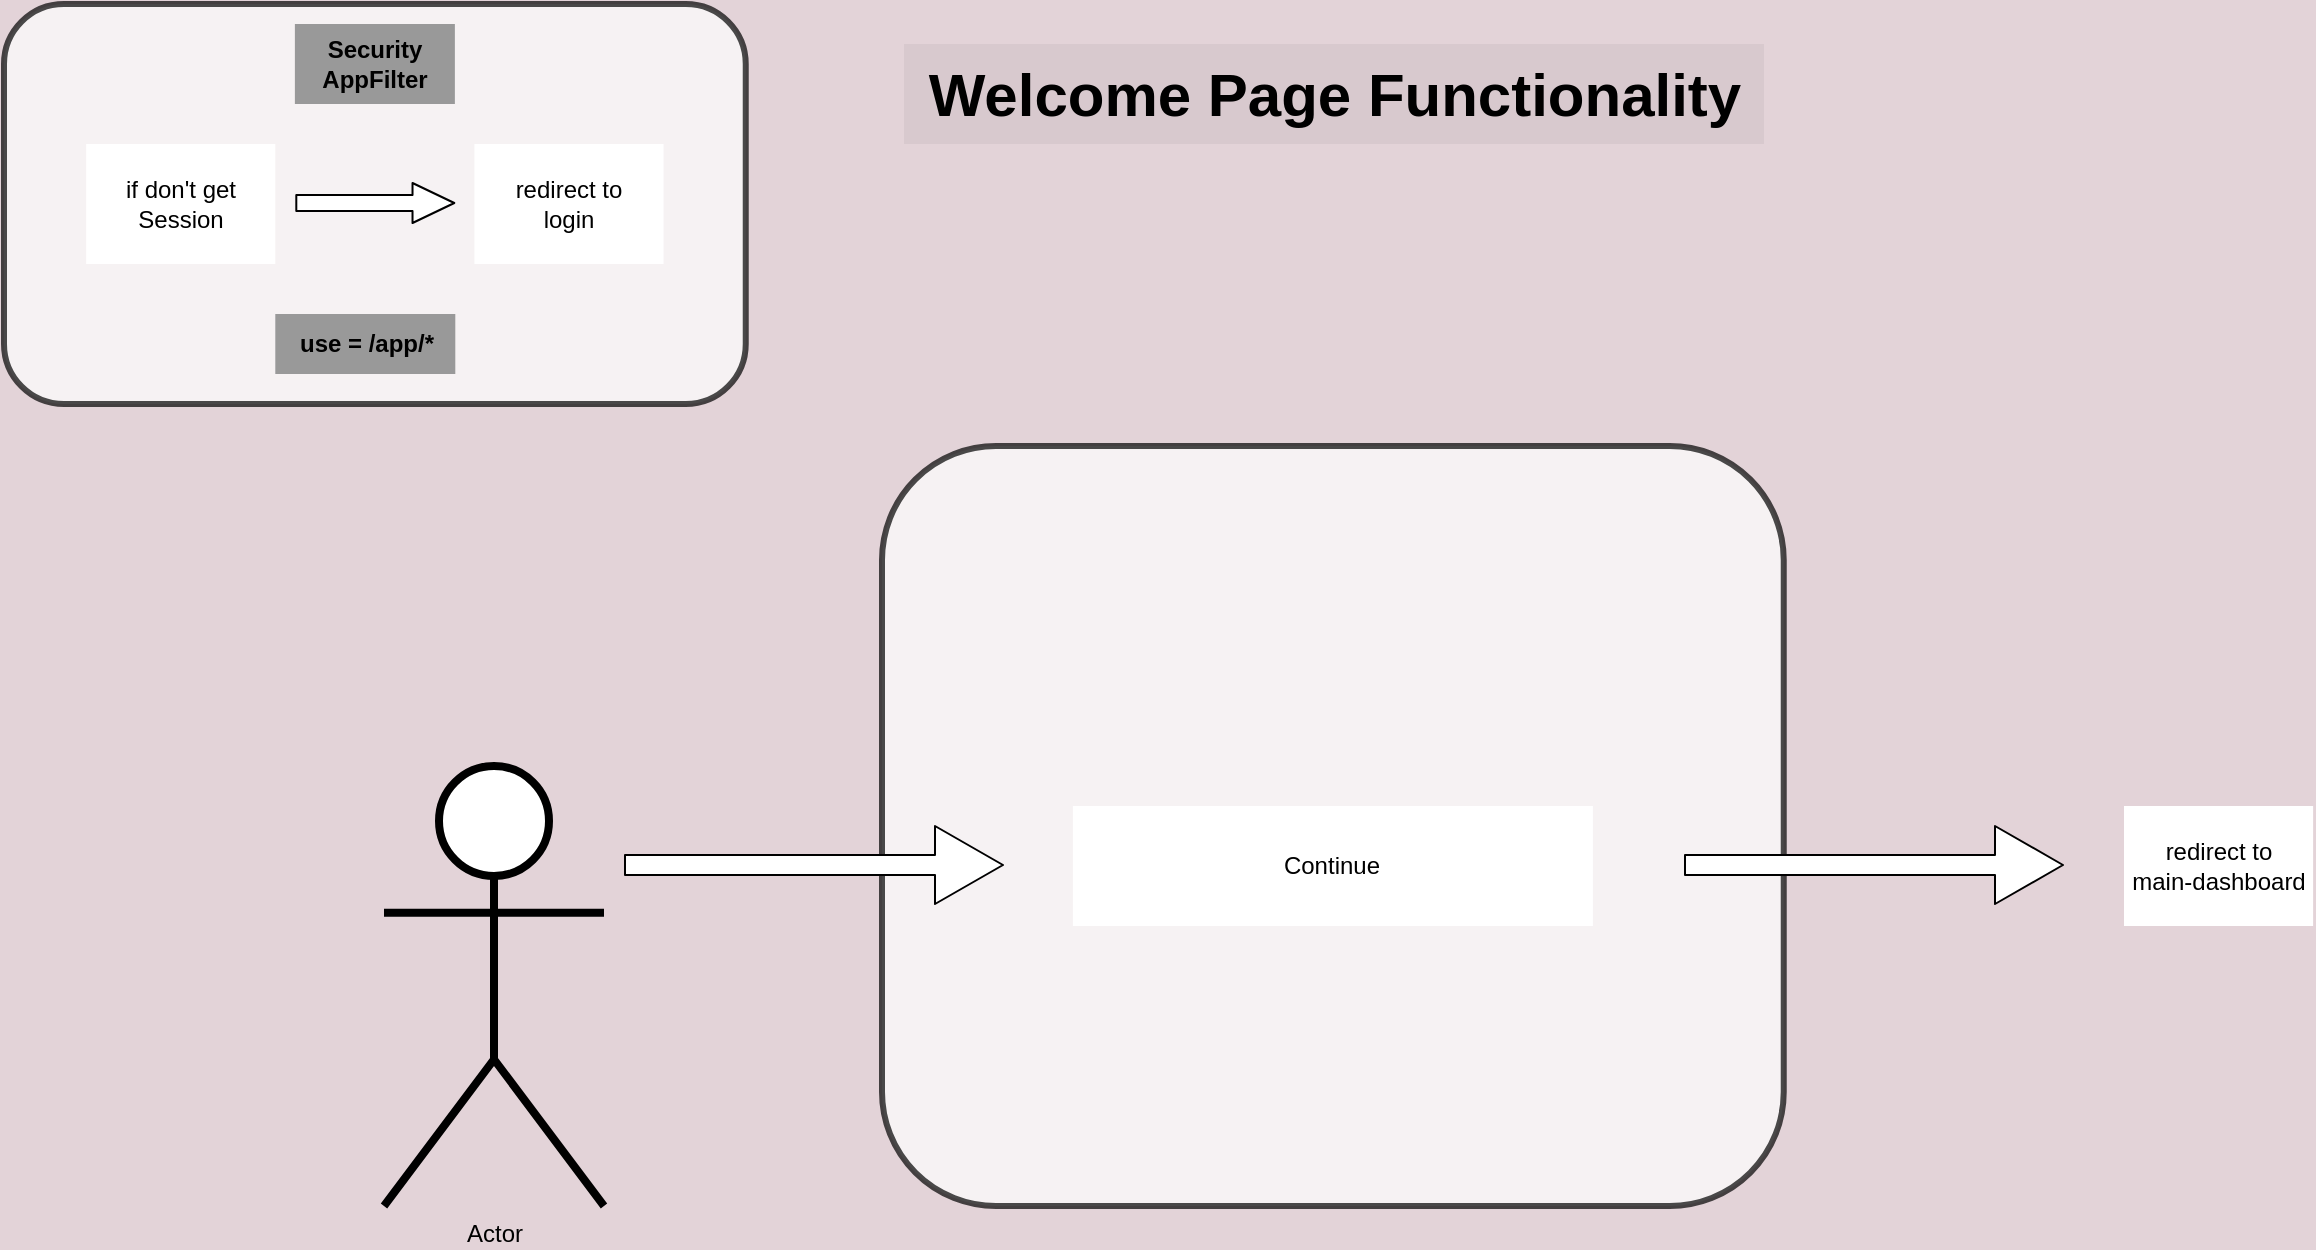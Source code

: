 <mxfile>
    <diagram id="Pwh17KiYS3t1jNNCGKba" name="Page-1">
        <mxGraphModel dx="2555" dy="792" grid="1" gridSize="10" guides="1" tooltips="1" connect="1" arrows="1" fold="1" page="1" pageScale="1" pageWidth="1169" pageHeight="827" background="#E3D3D8" math="0" shadow="0">
            <root>
                <mxCell id="0"/>
                <mxCell id="1" parent="0"/>
                <mxCell id="58" value="" style="rounded=1;whiteSpace=wrap;html=1;shadow=0;strokeWidth=3;fontColor=#000000;opacity=70;" parent="1" vertex="1">
                    <mxGeometry x="359" y="241" width="450.87" height="380" as="geometry"/>
                </mxCell>
                <mxCell id="67" value="&lt;font style=&quot;font-size: 30px;&quot; color=&quot;#000000&quot;&gt;Welcome Page Functionality&lt;br&gt;&lt;/font&gt;" style="text;html=1;align=center;verticalAlign=middle;resizable=0;points=[];autosize=1;strokeColor=none;fillColor=#d8c9ce;shadow=0;strokeWidth=3;fontStyle=1" parent="1" vertex="1">
                    <mxGeometry x="370" y="40" width="430" height="50" as="geometry"/>
                </mxCell>
                <mxCell id="81" value="Actor" style="shape=umlActor;verticalLabelPosition=bottom;verticalAlign=top;html=1;outlineConnect=0;strokeColor=#000000;strokeWidth=4;fontColor=#000000;" parent="1" vertex="1">
                    <mxGeometry x="110" y="401" width="110" height="220" as="geometry"/>
                </mxCell>
                <mxCell id="97" value="Continue" style="rounded=0;whiteSpace=wrap;html=1;strokeColor=none;strokeWidth=4;" parent="1" vertex="1">
                    <mxGeometry x="454.43" y="421" width="260" height="60" as="geometry"/>
                </mxCell>
                <mxCell id="103" value="" style="rounded=1;whiteSpace=wrap;html=1;shadow=0;strokeWidth=3;fontColor=#000000;opacity=70;" parent="1" vertex="1">
                    <mxGeometry x="-80" y="20" width="370.87" height="200" as="geometry"/>
                </mxCell>
                <mxCell id="106" value="&lt;b&gt;Security&lt;br&gt;AppFilter&lt;br&gt;&lt;/b&gt;" style="text;html=1;align=center;verticalAlign=middle;resizable=0;points=[];autosize=1;strokeColor=none;fillColor=#999999;fontColor=#000000;labelBackgroundColor=none;labelBorderColor=none;" parent="1" vertex="1">
                    <mxGeometry x="65.44" y="30" width="80" height="40" as="geometry"/>
                </mxCell>
                <mxCell id="108" value="if don't get Session" style="rounded=0;whiteSpace=wrap;html=1;strokeColor=none;strokeWidth=4;" parent="1" vertex="1">
                    <mxGeometry x="-38.91" y="90" width="94.56" height="60" as="geometry"/>
                </mxCell>
                <mxCell id="109" value="" style="shape=flexArrow;endArrow=classic;html=1;fillColor=default;endWidth=11;endSize=6.63;width=8;" parent="1" edge="1">
                    <mxGeometry width="50" height="50" relative="1" as="geometry">
                        <mxPoint x="65.65" y="119.5" as="sourcePoint"/>
                        <mxPoint x="145.65" y="119.5" as="targetPoint"/>
                    </mxGeometry>
                </mxCell>
                <mxCell id="111" value="redirect to&lt;br&gt;login" style="rounded=0;whiteSpace=wrap;html=1;strokeColor=none;strokeWidth=4;" parent="1" vertex="1">
                    <mxGeometry x="155.21" y="90" width="94.56" height="60" as="geometry"/>
                </mxCell>
                <mxCell id="116" value="redirect to &lt;br&gt;main-dashboard" style="rounded=0;whiteSpace=wrap;html=1;strokeColor=none;strokeWidth=4;" parent="1" vertex="1">
                    <mxGeometry x="980" y="421" width="94.56" height="60" as="geometry"/>
                </mxCell>
                <mxCell id="117" value="" style="shape=flexArrow;endArrow=classic;html=1;fillColor=default;endWidth=28;endSize=11;" parent="1" edge="1">
                    <mxGeometry width="50" height="50" relative="1" as="geometry">
                        <mxPoint x="230" y="450.5" as="sourcePoint"/>
                        <mxPoint x="420" y="450.5" as="targetPoint"/>
                    </mxGeometry>
                </mxCell>
                <mxCell id="118" value="" style="shape=flexArrow;endArrow=classic;html=1;fillColor=default;endWidth=28;endSize=11;" parent="1" edge="1">
                    <mxGeometry width="50" height="50" relative="1" as="geometry">
                        <mxPoint x="760" y="450.5" as="sourcePoint"/>
                        <mxPoint x="950" y="450.5" as="targetPoint"/>
                    </mxGeometry>
                </mxCell>
                <mxCell id="119" value="&lt;b&gt;use = /app/*&lt;br&gt;&lt;/b&gt;" style="text;html=1;align=center;verticalAlign=middle;resizable=0;points=[];autosize=1;strokeColor=none;fillColor=#999999;fontColor=#000000;labelBackgroundColor=none;labelBorderColor=none;" parent="1" vertex="1">
                    <mxGeometry x="55.65" y="175" width="90" height="30" as="geometry"/>
                </mxCell>
            </root>
        </mxGraphModel>
    </diagram>
</mxfile>